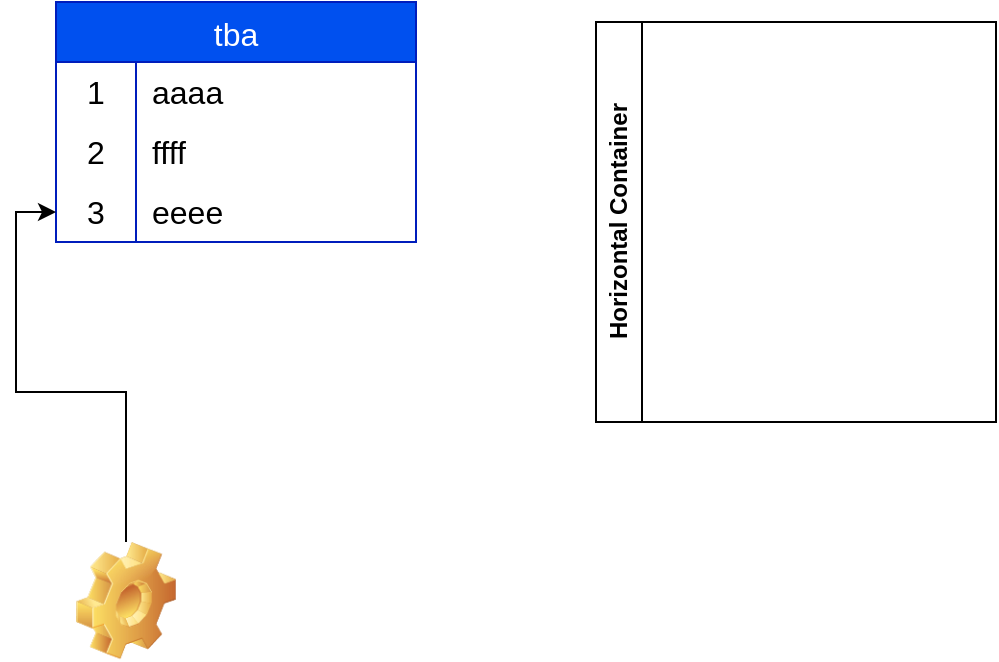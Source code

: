 <mxfile version="27.0.1">
  <diagram name="第 1 页" id="kGUNiQnTCW_0erjOKsj1">
    <mxGraphModel dx="1426" dy="761" grid="1" gridSize="10" guides="1" tooltips="1" connect="1" arrows="1" fold="1" page="1" pageScale="1" pageWidth="827" pageHeight="1169" math="0" shadow="0">
      <root>
        <mxCell id="0" />
        <mxCell id="1" parent="0" />
        <mxCell id="VO-2uENZvCasYM405UzM-1" value="tba" style="shape=table;startSize=30;container=1;collapsible=0;childLayout=tableLayout;fixedRows=1;rowLines=0;fontStyle=0;fontSize=16;fillColor=#0050ef;fontColor=#ffffff;strokeColor=#001DBC;" parent="1" vertex="1">
          <mxGeometry x="110" y="60" width="180" height="120" as="geometry" />
        </mxCell>
        <mxCell id="VO-2uENZvCasYM405UzM-2" value="" style="shape=tableRow;horizontal=0;startSize=0;swimlaneHead=0;swimlaneBody=0;top=0;left=0;bottom=0;right=0;collapsible=0;dropTarget=0;fillColor=none;points=[[0,0.5],[1,0.5]];portConstraint=eastwest;strokeColor=inherit;fontSize=16;" parent="VO-2uENZvCasYM405UzM-1" vertex="1">
          <mxGeometry y="30" width="180" height="30" as="geometry" />
        </mxCell>
        <mxCell id="VO-2uENZvCasYM405UzM-3" value="1" style="shape=partialRectangle;html=1;whiteSpace=wrap;connectable=0;fillColor=none;top=0;left=0;bottom=0;right=0;overflow=hidden;pointerEvents=1;strokeColor=inherit;fontSize=16;" parent="VO-2uENZvCasYM405UzM-2" vertex="1">
          <mxGeometry width="40" height="30" as="geometry">
            <mxRectangle width="40" height="30" as="alternateBounds" />
          </mxGeometry>
        </mxCell>
        <mxCell id="VO-2uENZvCasYM405UzM-4" value="aaaa" style="shape=partialRectangle;html=1;whiteSpace=wrap;connectable=0;fillColor=none;top=0;left=0;bottom=0;right=0;align=left;spacingLeft=6;overflow=hidden;strokeColor=inherit;fontSize=16;" parent="VO-2uENZvCasYM405UzM-2" vertex="1">
          <mxGeometry x="40" width="140" height="30" as="geometry">
            <mxRectangle width="140" height="30" as="alternateBounds" />
          </mxGeometry>
        </mxCell>
        <mxCell id="VO-2uENZvCasYM405UzM-5" value="" style="shape=tableRow;horizontal=0;startSize=0;swimlaneHead=0;swimlaneBody=0;top=0;left=0;bottom=0;right=0;collapsible=0;dropTarget=0;fillColor=none;points=[[0,0.5],[1,0.5]];portConstraint=eastwest;strokeColor=inherit;fontSize=16;" parent="VO-2uENZvCasYM405UzM-1" vertex="1">
          <mxGeometry y="60" width="180" height="30" as="geometry" />
        </mxCell>
        <mxCell id="VO-2uENZvCasYM405UzM-6" value="2" style="shape=partialRectangle;html=1;whiteSpace=wrap;connectable=0;fillColor=none;top=0;left=0;bottom=0;right=0;overflow=hidden;strokeColor=inherit;fontSize=16;" parent="VO-2uENZvCasYM405UzM-5" vertex="1">
          <mxGeometry width="40" height="30" as="geometry">
            <mxRectangle width="40" height="30" as="alternateBounds" />
          </mxGeometry>
        </mxCell>
        <mxCell id="VO-2uENZvCasYM405UzM-7" value="ffff" style="shape=partialRectangle;html=1;whiteSpace=wrap;connectable=0;fillColor=none;top=0;left=0;bottom=0;right=0;align=left;spacingLeft=6;overflow=hidden;strokeColor=inherit;fontSize=16;" parent="VO-2uENZvCasYM405UzM-5" vertex="1">
          <mxGeometry x="40" width="140" height="30" as="geometry">
            <mxRectangle width="140" height="30" as="alternateBounds" />
          </mxGeometry>
        </mxCell>
        <mxCell id="VO-2uENZvCasYM405UzM-8" value="" style="shape=tableRow;horizontal=0;startSize=0;swimlaneHead=0;swimlaneBody=0;top=0;left=0;bottom=0;right=0;collapsible=0;dropTarget=0;fillColor=none;points=[[0,0.5],[1,0.5]];portConstraint=eastwest;strokeColor=inherit;fontSize=16;" parent="VO-2uENZvCasYM405UzM-1" vertex="1">
          <mxGeometry y="90" width="180" height="30" as="geometry" />
        </mxCell>
        <mxCell id="VO-2uENZvCasYM405UzM-9" value="3" style="shape=partialRectangle;html=1;whiteSpace=wrap;connectable=0;fillColor=none;top=0;left=0;bottom=0;right=0;overflow=hidden;strokeColor=inherit;fontSize=16;" parent="VO-2uENZvCasYM405UzM-8" vertex="1">
          <mxGeometry width="40" height="30" as="geometry">
            <mxRectangle width="40" height="30" as="alternateBounds" />
          </mxGeometry>
        </mxCell>
        <mxCell id="VO-2uENZvCasYM405UzM-10" value="eeee" style="shape=partialRectangle;html=1;whiteSpace=wrap;connectable=0;fillColor=none;top=0;left=0;bottom=0;right=0;align=left;spacingLeft=6;overflow=hidden;strokeColor=inherit;fontSize=16;" parent="VO-2uENZvCasYM405UzM-8" vertex="1">
          <mxGeometry x="40" width="140" height="30" as="geometry">
            <mxRectangle width="140" height="30" as="alternateBounds" />
          </mxGeometry>
        </mxCell>
        <mxCell id="VO-2uENZvCasYM405UzM-12" style="edgeStyle=orthogonalEdgeStyle;rounded=0;orthogonalLoop=1;jettySize=auto;html=1;" parent="1" source="VO-2uENZvCasYM405UzM-11" target="VO-2uENZvCasYM405UzM-8" edge="1">
          <mxGeometry relative="1" as="geometry" />
        </mxCell>
        <mxCell id="VO-2uENZvCasYM405UzM-11" value="" style="shape=image;html=1;verticalLabelPosition=bottom;verticalAlign=top;imageAspect=1;aspect=fixed;image=img/clipart/Gear_128x128.png;rotation=0;" parent="1" vertex="1">
          <mxGeometry x="120" y="330" width="50" height="58.65" as="geometry" />
        </mxCell>
        <mxCell id="ri81Z7E1vxDC-JHcFsYN-1" value="Horizontal Container" style="swimlane;horizontal=0;whiteSpace=wrap;html=1;" vertex="1" parent="1">
          <mxGeometry x="380" y="70" width="200" height="200" as="geometry" />
        </mxCell>
      </root>
    </mxGraphModel>
  </diagram>
</mxfile>
